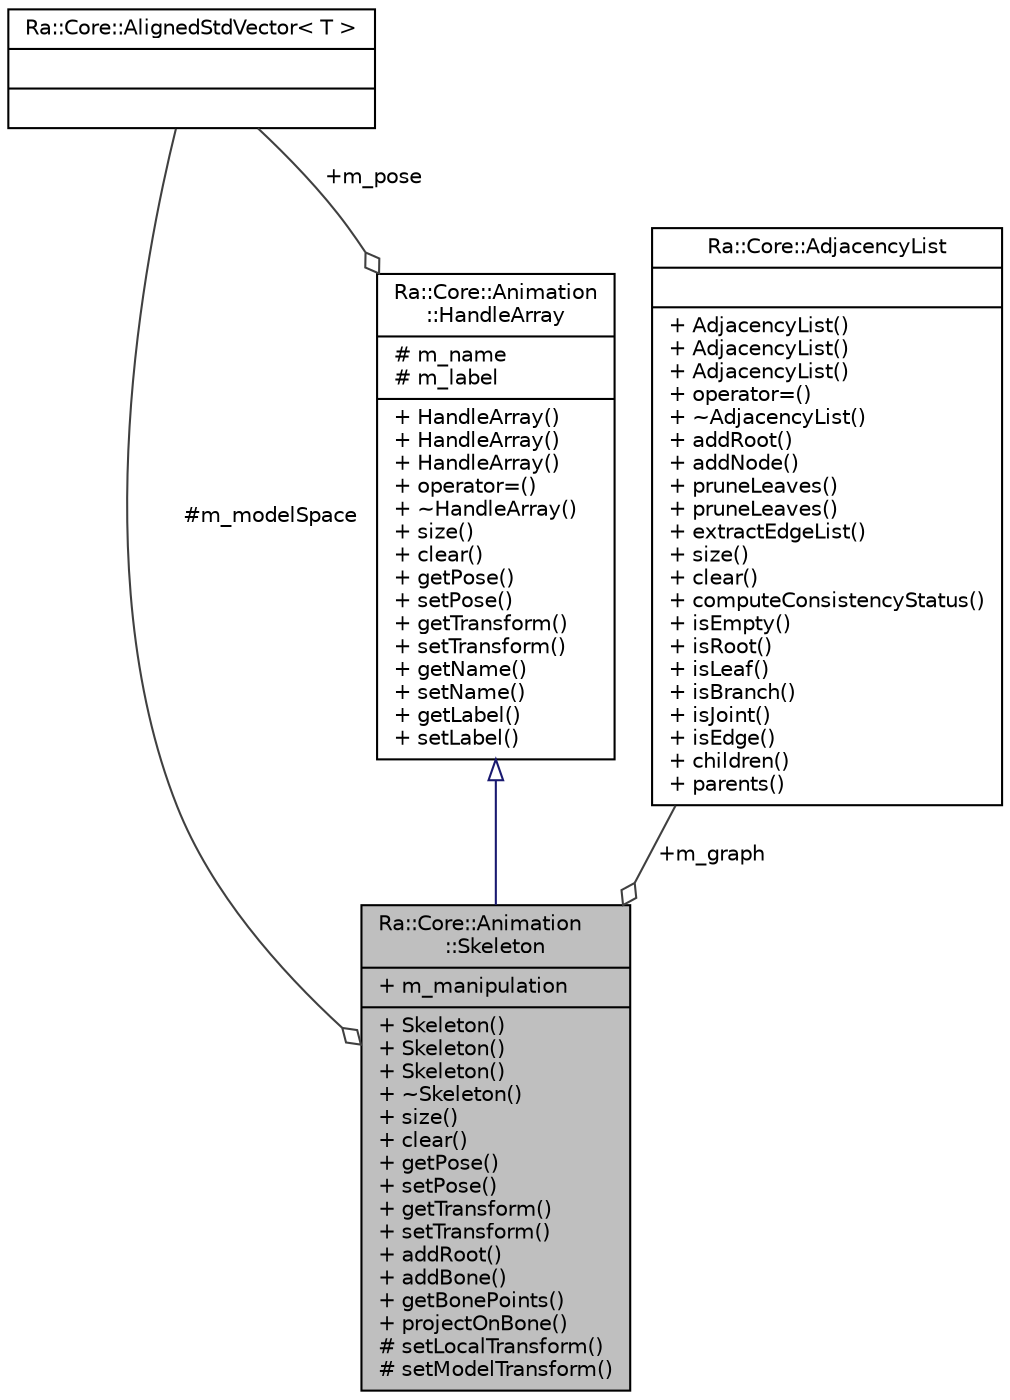 digraph "Ra::Core::Animation::Skeleton"
{
 // INTERACTIVE_SVG=YES
 // LATEX_PDF_SIZE
  edge [fontname="Helvetica",fontsize="10",labelfontname="Helvetica",labelfontsize="10"];
  node [fontname="Helvetica",fontsize="10",shape=record];
  Node1 [label="{Ra::Core::Animation\l::Skeleton\n|+ m_manipulation\l|+ Skeleton()\l+ Skeleton()\l+ Skeleton()\l+ ~Skeleton()\l+ size()\l+ clear()\l+ getPose()\l+ setPose()\l+ getTransform()\l+ setTransform()\l+ addRoot()\l+ addBone()\l+ getBonePoints()\l+ projectOnBone()\l# setLocalTransform()\l# setModelTransform()\l}",height=0.2,width=0.4,color="black", fillcolor="grey75", style="filled", fontcolor="black",tooltip=" "];
  Node2 -> Node1 [dir="back",color="midnightblue",fontsize="10",style="solid",arrowtail="onormal",fontname="Helvetica"];
  Node2 [label="{Ra::Core::Animation\l::HandleArray\n|# m_name\l# m_label\l|+ HandleArray()\l+ HandleArray()\l+ HandleArray()\l+ operator=()\l+ ~HandleArray()\l+ size()\l+ clear()\l+ getPose()\l+ setPose()\l+ getTransform()\l+ setTransform()\l+ getName()\l+ setName()\l+ getLabel()\l+ setLabel()\l}",height=0.2,width=0.4,color="black", fillcolor="white", style="filled",URL="$classRa_1_1Core_1_1Animation_1_1HandleArray.html",tooltip=" "];
  Node3 -> Node2 [color="grey25",fontsize="10",style="solid",label=" +m_pose" ,arrowhead="odiamond",fontname="Helvetica"];
  Node3 [label="{Ra::Core::AlignedStdVector\< T \>\n||}",height=0.2,width=0.4,color="black", fillcolor="white", style="filled",URL="$structRa_1_1Core_1_1AlignedStdVector.html",tooltip=" "];
  Node4 -> Node1 [color="grey25",fontsize="10",style="solid",label=" +m_graph" ,arrowhead="odiamond",fontname="Helvetica"];
  Node4 [label="{Ra::Core::AdjacencyList\n||+ AdjacencyList()\l+ AdjacencyList()\l+ AdjacencyList()\l+ operator=()\l+ ~AdjacencyList()\l+ addRoot()\l+ addNode()\l+ pruneLeaves()\l+ pruneLeaves()\l+ extractEdgeList()\l+ size()\l+ clear()\l+ computeConsistencyStatus()\l+ isEmpty()\l+ isRoot()\l+ isLeaf()\l+ isBranch()\l+ isJoint()\l+ isEdge()\l+ children()\l+ parents()\l}",height=0.2,width=0.4,color="black", fillcolor="white", style="filled",URL="$classRa_1_1Core_1_1AdjacencyList.html",tooltip=" "];
  Node3 -> Node1 [color="grey25",fontsize="10",style="solid",label=" #m_modelSpace" ,arrowhead="odiamond",fontname="Helvetica"];
}
